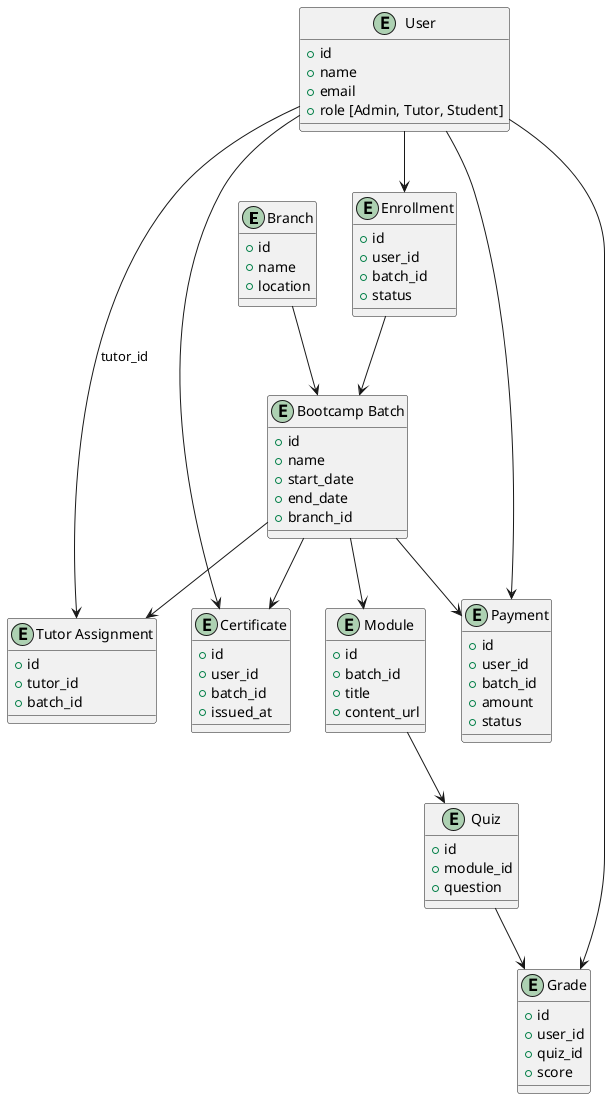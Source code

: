 @startuml

entity "Branch" as Branch {
  +id
  +name
  +location
}

entity "Bootcamp Batch" as Batch {
  +id
  +name
  +start_date
  +end_date
  +branch_id
}

entity "User" as User {
  +id
  +name
  +email
  +role [Admin, Tutor, Student]
}

entity "Tutor Assignment" as TutorAssign {
  +id
  +tutor_id
  +batch_id
}

entity "Enrollment" as Enroll {
  +id
  +user_id
  +batch_id
  +status
}

entity "Module" as Module {
  +id
  +batch_id
  +title
  +content_url
}

entity "Quiz" as Quiz {
  +id
  +module_id
  +question
}

entity "Grade" as Grade {
  +id
  +user_id
  +quiz_id
  +score
}

entity "Certificate" as Certificate {
  +id
  +user_id
  +batch_id
  +issued_at
}

entity "Payment" as Payment {
  +id
  +user_id
  +batch_id
  +amount
  +status
}

Branch --> Batch
Batch --> Module
Batch --> TutorAssign
User --> TutorAssign : tutor_id
User --> Enroll
Enroll --> Batch
Module --> Quiz
User --> Grade
Quiz --> Grade
User --> Payment
Batch --> Payment
User --> Certificate
Batch --> Certificate

@enduml
